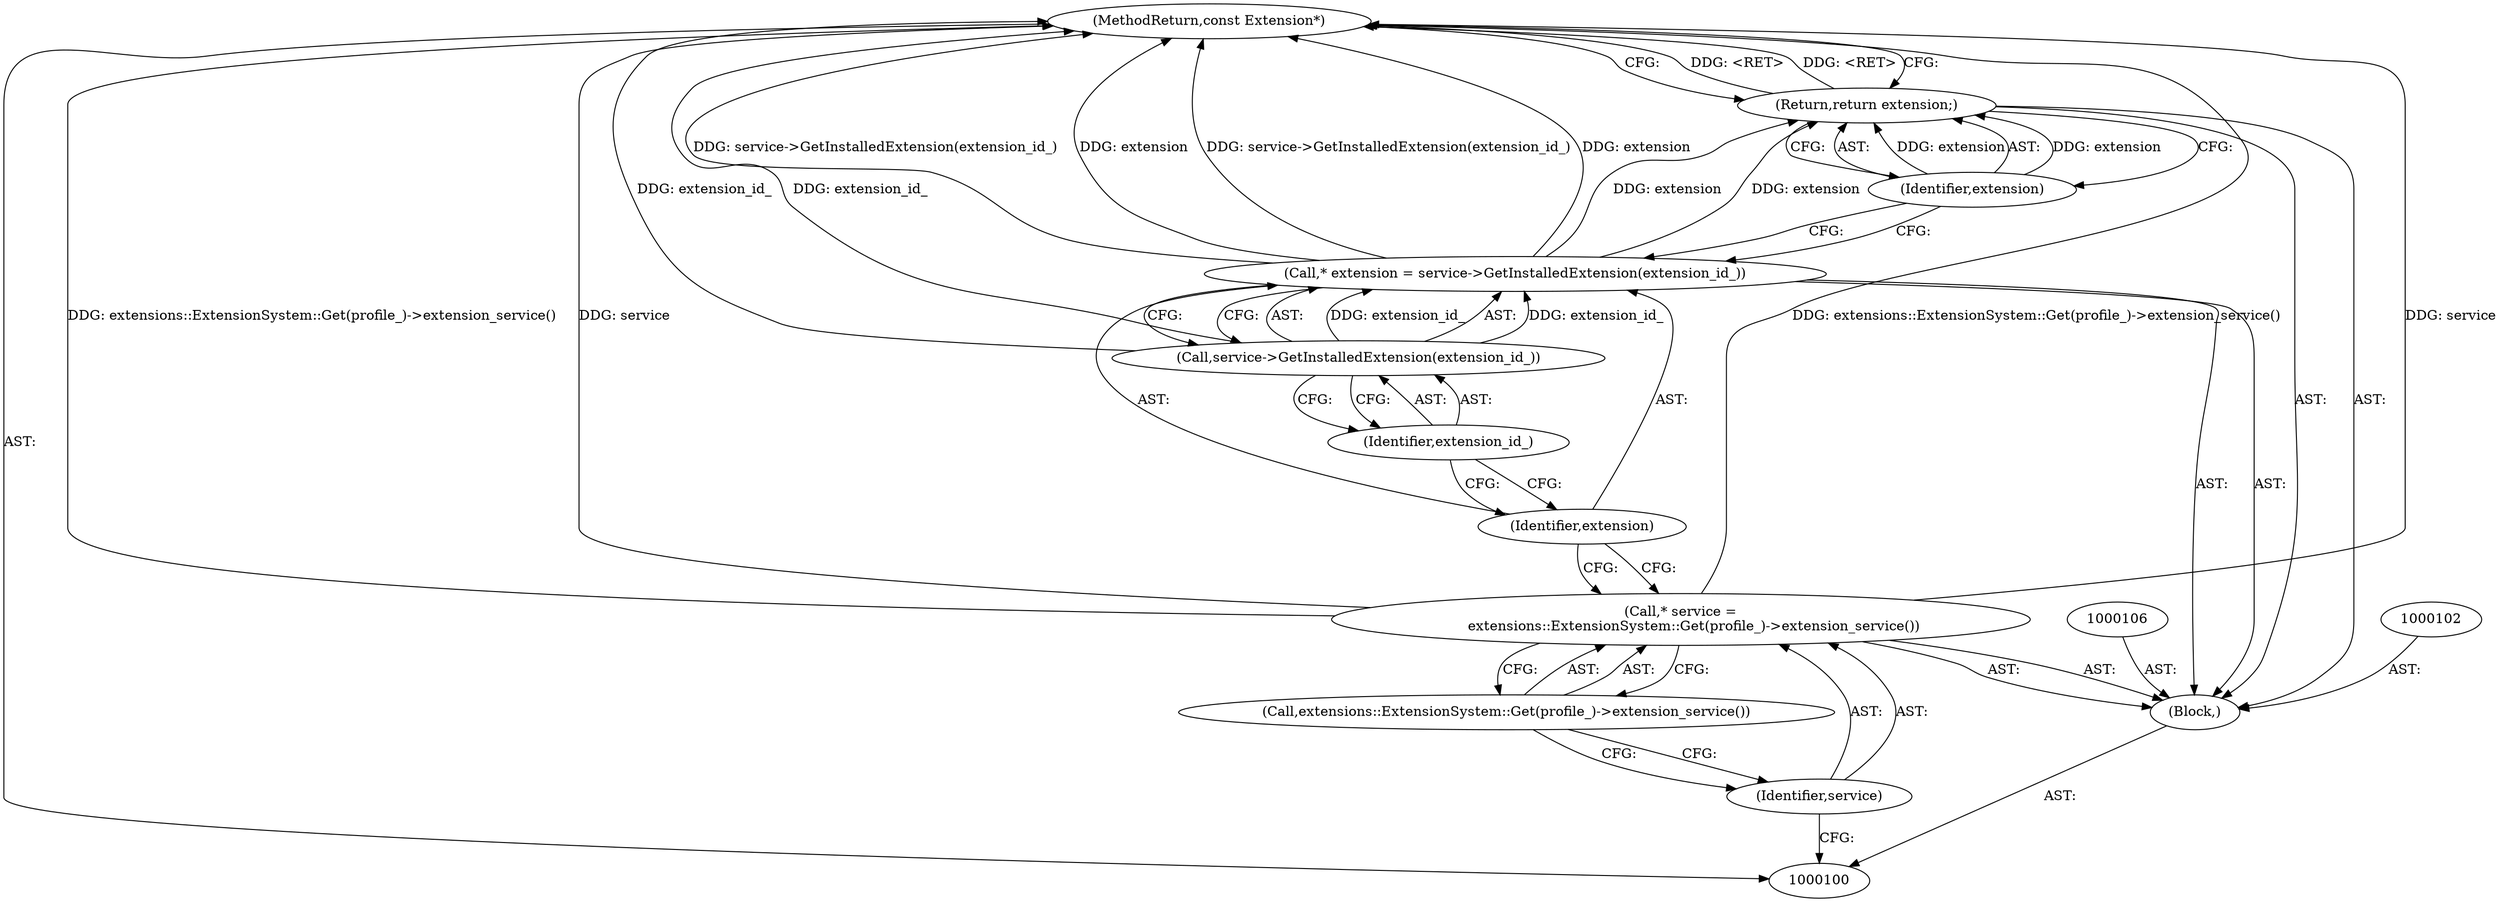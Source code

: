 digraph "1_Chrome_db93178bcaaf7e99ebb18bd51fa99b2feaf47e1f_3" {
"1000113" [label="(MethodReturn,const Extension*)"];
"1000101" [label="(Block,)"];
"1000103" [label="(Call,* service =\n      extensions::ExtensionSystem::Get(profile_)->extension_service())"];
"1000104" [label="(Identifier,service)"];
"1000105" [label="(Call,extensions::ExtensionSystem::Get(profile_)->extension_service())"];
"1000107" [label="(Call,* extension = service->GetInstalledExtension(extension_id_))"];
"1000108" [label="(Identifier,extension)"];
"1000109" [label="(Call,service->GetInstalledExtension(extension_id_))"];
"1000110" [label="(Identifier,extension_id_)"];
"1000112" [label="(Identifier,extension)"];
"1000111" [label="(Return,return extension;)"];
"1000113" -> "1000100"  [label="AST: "];
"1000113" -> "1000111"  [label="CFG: "];
"1000111" -> "1000113"  [label="DDG: <RET>"];
"1000107" -> "1000113"  [label="DDG: extension"];
"1000107" -> "1000113"  [label="DDG: service->GetInstalledExtension(extension_id_)"];
"1000103" -> "1000113"  [label="DDG: service"];
"1000103" -> "1000113"  [label="DDG: extensions::ExtensionSystem::Get(profile_)->extension_service()"];
"1000109" -> "1000113"  [label="DDG: extension_id_"];
"1000101" -> "1000100"  [label="AST: "];
"1000102" -> "1000101"  [label="AST: "];
"1000103" -> "1000101"  [label="AST: "];
"1000106" -> "1000101"  [label="AST: "];
"1000107" -> "1000101"  [label="AST: "];
"1000111" -> "1000101"  [label="AST: "];
"1000103" -> "1000101"  [label="AST: "];
"1000103" -> "1000105"  [label="CFG: "];
"1000104" -> "1000103"  [label="AST: "];
"1000105" -> "1000103"  [label="AST: "];
"1000108" -> "1000103"  [label="CFG: "];
"1000103" -> "1000113"  [label="DDG: service"];
"1000103" -> "1000113"  [label="DDG: extensions::ExtensionSystem::Get(profile_)->extension_service()"];
"1000104" -> "1000103"  [label="AST: "];
"1000104" -> "1000100"  [label="CFG: "];
"1000105" -> "1000104"  [label="CFG: "];
"1000105" -> "1000103"  [label="AST: "];
"1000105" -> "1000104"  [label="CFG: "];
"1000103" -> "1000105"  [label="CFG: "];
"1000107" -> "1000101"  [label="AST: "];
"1000107" -> "1000109"  [label="CFG: "];
"1000108" -> "1000107"  [label="AST: "];
"1000109" -> "1000107"  [label="AST: "];
"1000112" -> "1000107"  [label="CFG: "];
"1000107" -> "1000113"  [label="DDG: extension"];
"1000107" -> "1000113"  [label="DDG: service->GetInstalledExtension(extension_id_)"];
"1000109" -> "1000107"  [label="DDG: extension_id_"];
"1000107" -> "1000111"  [label="DDG: extension"];
"1000108" -> "1000107"  [label="AST: "];
"1000108" -> "1000103"  [label="CFG: "];
"1000110" -> "1000108"  [label="CFG: "];
"1000109" -> "1000107"  [label="AST: "];
"1000109" -> "1000110"  [label="CFG: "];
"1000110" -> "1000109"  [label="AST: "];
"1000107" -> "1000109"  [label="CFG: "];
"1000109" -> "1000113"  [label="DDG: extension_id_"];
"1000109" -> "1000107"  [label="DDG: extension_id_"];
"1000110" -> "1000109"  [label="AST: "];
"1000110" -> "1000108"  [label="CFG: "];
"1000109" -> "1000110"  [label="CFG: "];
"1000112" -> "1000111"  [label="AST: "];
"1000112" -> "1000107"  [label="CFG: "];
"1000111" -> "1000112"  [label="CFG: "];
"1000112" -> "1000111"  [label="DDG: extension"];
"1000111" -> "1000101"  [label="AST: "];
"1000111" -> "1000112"  [label="CFG: "];
"1000112" -> "1000111"  [label="AST: "];
"1000113" -> "1000111"  [label="CFG: "];
"1000111" -> "1000113"  [label="DDG: <RET>"];
"1000112" -> "1000111"  [label="DDG: extension"];
"1000107" -> "1000111"  [label="DDG: extension"];
}
